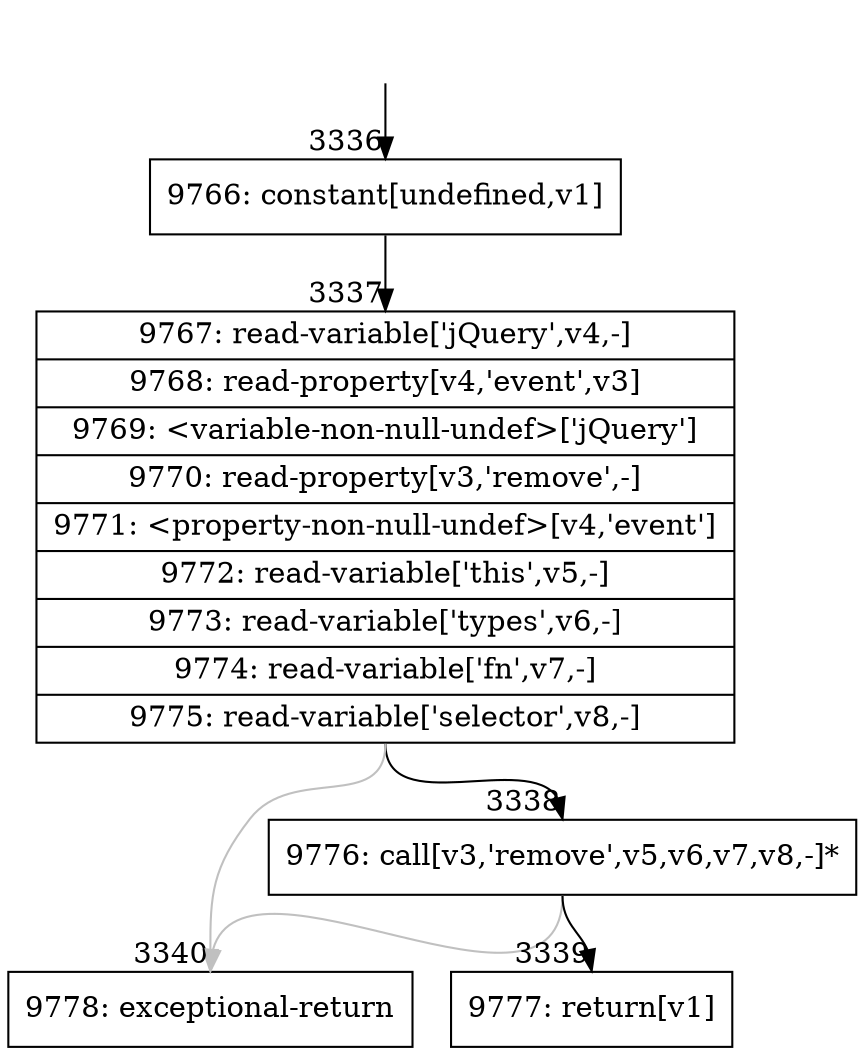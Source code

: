 digraph {
rankdir="TD"
BB_entry215[shape=none,label=""];
BB_entry215 -> BB3336 [tailport=s, headport=n, headlabel="    3336"]
BB3336 [shape=record label="{9766: constant[undefined,v1]}" ] 
BB3336 -> BB3337 [tailport=s, headport=n, headlabel="      3337"]
BB3337 [shape=record label="{9767: read-variable['jQuery',v4,-]|9768: read-property[v4,'event',v3]|9769: \<variable-non-null-undef\>['jQuery']|9770: read-property[v3,'remove',-]|9771: \<property-non-null-undef\>[v4,'event']|9772: read-variable['this',v5,-]|9773: read-variable['types',v6,-]|9774: read-variable['fn',v7,-]|9775: read-variable['selector',v8,-]}" ] 
BB3337 -> BB3338 [tailport=s, headport=n, headlabel="      3338"]
BB3337 -> BB3340 [tailport=s, headport=n, color=gray, headlabel="      3340"]
BB3338 [shape=record label="{9776: call[v3,'remove',v5,v6,v7,v8,-]*}" ] 
BB3338 -> BB3339 [tailport=s, headport=n, headlabel="      3339"]
BB3338 -> BB3340 [tailport=s, headport=n, color=gray]
BB3339 [shape=record label="{9777: return[v1]}" ] 
BB3340 [shape=record label="{9778: exceptional-return}" ] 
}
